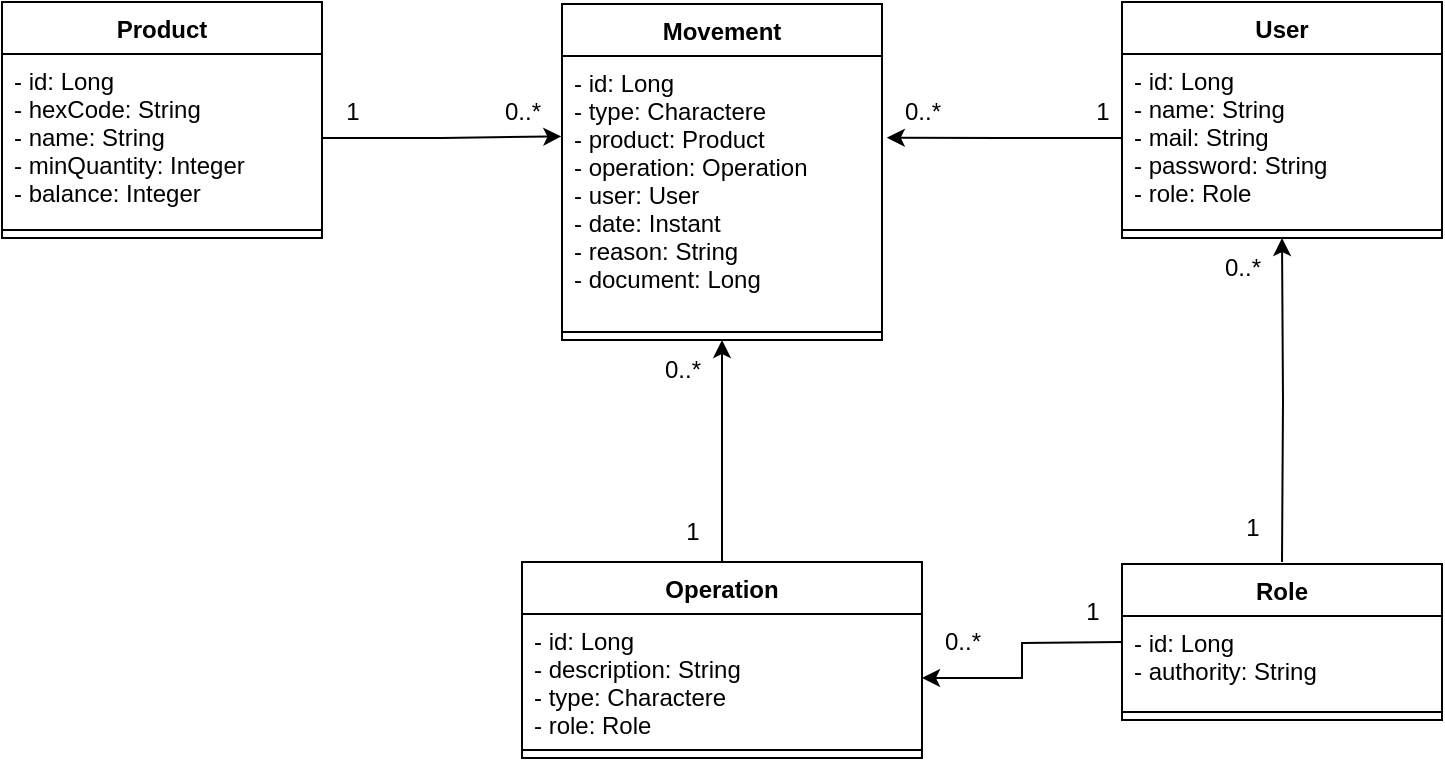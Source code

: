 <mxfile version="20.8.23" type="github">
  <diagram id="C5RBs43oDa-KdzZeNtuy" name="Page-1">
    <mxGraphModel dx="1114" dy="608" grid="1" gridSize="10" guides="1" tooltips="1" connect="1" arrows="1" fold="1" page="1" pageScale="1" pageWidth="827" pageHeight="1169" math="0" shadow="0">
      <root>
        <mxCell id="WIyWlLk6GJQsqaUBKTNV-0" />
        <mxCell id="WIyWlLk6GJQsqaUBKTNV-1" parent="WIyWlLk6GJQsqaUBKTNV-0" />
        <mxCell id="F3ugZ3KYfuXhbwg9h4op-0" value="Product" style="swimlane;fontStyle=1;align=center;verticalAlign=top;childLayout=stackLayout;horizontal=1;startSize=26;horizontalStack=0;resizeParent=1;resizeParentMax=0;resizeLast=0;collapsible=1;marginBottom=0;" parent="WIyWlLk6GJQsqaUBKTNV-1" vertex="1">
          <mxGeometry x="40" y="200" width="160" height="118" as="geometry" />
        </mxCell>
        <mxCell id="F3ugZ3KYfuXhbwg9h4op-1" value="- id: Long&#xa;- hexCode: String&#xa;- name: String&#xa;- minQuantity: Integer&#xa;- balance: Integer" style="text;strokeColor=none;fillColor=none;align=left;verticalAlign=top;spacingLeft=4;spacingRight=4;overflow=hidden;rotatable=0;points=[[0,0.5],[1,0.5]];portConstraint=eastwest;" parent="F3ugZ3KYfuXhbwg9h4op-0" vertex="1">
          <mxGeometry y="26" width="160" height="84" as="geometry" />
        </mxCell>
        <mxCell id="F3ugZ3KYfuXhbwg9h4op-2" value="" style="line;strokeWidth=1;fillColor=none;align=left;verticalAlign=middle;spacingTop=-1;spacingLeft=3;spacingRight=3;rotatable=0;labelPosition=right;points=[];portConstraint=eastwest;strokeColor=inherit;" parent="F3ugZ3KYfuXhbwg9h4op-0" vertex="1">
          <mxGeometry y="110" width="160" height="8" as="geometry" />
        </mxCell>
        <mxCell id="F3ugZ3KYfuXhbwg9h4op-12" value="User" style="swimlane;fontStyle=1;align=center;verticalAlign=top;childLayout=stackLayout;horizontal=1;startSize=26;horizontalStack=0;resizeParent=1;resizeParentMax=0;resizeLast=0;collapsible=1;marginBottom=0;" parent="WIyWlLk6GJQsqaUBKTNV-1" vertex="1">
          <mxGeometry x="600" y="200" width="160" height="118" as="geometry" />
        </mxCell>
        <mxCell id="F3ugZ3KYfuXhbwg9h4op-13" value="- id: Long&#xa;- name: String&#xa;- mail: String&#xa;- password: String&#xa;- role: Role" style="text;strokeColor=none;fillColor=none;align=left;verticalAlign=top;spacingLeft=4;spacingRight=4;overflow=hidden;rotatable=0;points=[[0,0.5],[1,0.5]];portConstraint=eastwest;" parent="F3ugZ3KYfuXhbwg9h4op-12" vertex="1">
          <mxGeometry y="26" width="160" height="84" as="geometry" />
        </mxCell>
        <mxCell id="F3ugZ3KYfuXhbwg9h4op-14" value="" style="line;strokeWidth=1;fillColor=none;align=left;verticalAlign=middle;spacingTop=-1;spacingLeft=3;spacingRight=3;rotatable=0;labelPosition=right;points=[];portConstraint=eastwest;strokeColor=inherit;" parent="F3ugZ3KYfuXhbwg9h4op-12" vertex="1">
          <mxGeometry y="110" width="160" height="8" as="geometry" />
        </mxCell>
        <mxCell id="F3ugZ3KYfuXhbwg9h4op-36" style="edgeStyle=orthogonalEdgeStyle;rounded=0;orthogonalLoop=1;jettySize=auto;html=1;entryX=0.5;entryY=1;entryDx=0;entryDy=0;" parent="WIyWlLk6GJQsqaUBKTNV-1" target="F3ugZ3KYfuXhbwg9h4op-12" edge="1">
          <mxGeometry relative="1" as="geometry">
            <mxPoint x="680" y="480" as="sourcePoint" />
          </mxGeometry>
        </mxCell>
        <mxCell id="7ZenHglDdgbxMfhH1gU8-8" style="edgeStyle=orthogonalEdgeStyle;rounded=0;orthogonalLoop=1;jettySize=auto;html=1;entryX=1;entryY=0.5;entryDx=0;entryDy=0;" parent="WIyWlLk6GJQsqaUBKTNV-1" target="7ZenHglDdgbxMfhH1gU8-5" edge="1">
          <mxGeometry relative="1" as="geometry">
            <mxPoint x="600" y="520" as="sourcePoint" />
          </mxGeometry>
        </mxCell>
        <mxCell id="F3ugZ3KYfuXhbwg9h4op-27" value="Movement" style="swimlane;fontStyle=1;align=center;verticalAlign=top;childLayout=stackLayout;horizontal=1;startSize=26;horizontalStack=0;resizeParent=1;resizeParentMax=0;resizeLast=0;collapsible=1;marginBottom=0;" parent="WIyWlLk6GJQsqaUBKTNV-1" vertex="1">
          <mxGeometry x="320" y="201" width="160" height="168" as="geometry" />
        </mxCell>
        <mxCell id="F3ugZ3KYfuXhbwg9h4op-28" value="- id: Long&#xa;- type: Charactere&#xa;- product: Product&#xa;- operation: Operation&#xa;- user: User&#xa;- date: Instant&#xa;- reason: String&#xa;- document: Long" style="text;strokeColor=none;fillColor=none;align=left;verticalAlign=top;spacingLeft=4;spacingRight=4;overflow=hidden;rotatable=0;points=[[0,0.5],[1,0.5]];portConstraint=eastwest;" parent="F3ugZ3KYfuXhbwg9h4op-27" vertex="1">
          <mxGeometry y="26" width="160" height="134" as="geometry" />
        </mxCell>
        <mxCell id="F3ugZ3KYfuXhbwg9h4op-29" value="" style="line;strokeWidth=1;fillColor=none;align=left;verticalAlign=middle;spacingTop=-1;spacingLeft=3;spacingRight=3;rotatable=0;labelPosition=right;points=[];portConstraint=eastwest;strokeColor=inherit;" parent="F3ugZ3KYfuXhbwg9h4op-27" vertex="1">
          <mxGeometry y="160" width="160" height="8" as="geometry" />
        </mxCell>
        <mxCell id="F3ugZ3KYfuXhbwg9h4op-33" style="edgeStyle=orthogonalEdgeStyle;rounded=0;orthogonalLoop=1;jettySize=auto;html=1;entryX=-0.002;entryY=0.3;entryDx=0;entryDy=0;entryPerimeter=0;" parent="WIyWlLk6GJQsqaUBKTNV-1" source="F3ugZ3KYfuXhbwg9h4op-1" target="F3ugZ3KYfuXhbwg9h4op-28" edge="1">
          <mxGeometry relative="1" as="geometry" />
        </mxCell>
        <mxCell id="F3ugZ3KYfuXhbwg9h4op-37" value="1" style="text;html=1;align=center;verticalAlign=middle;resizable=0;points=[];autosize=1;strokeColor=none;fillColor=none;" parent="WIyWlLk6GJQsqaUBKTNV-1" vertex="1">
          <mxGeometry x="200" y="240" width="30" height="30" as="geometry" />
        </mxCell>
        <mxCell id="F3ugZ3KYfuXhbwg9h4op-38" value="0..*" style="text;html=1;align=center;verticalAlign=middle;resizable=0;points=[];autosize=1;strokeColor=none;fillColor=none;" parent="WIyWlLk6GJQsqaUBKTNV-1" vertex="1">
          <mxGeometry x="280" y="240" width="40" height="30" as="geometry" />
        </mxCell>
        <mxCell id="F3ugZ3KYfuXhbwg9h4op-43" value="1" style="text;html=1;align=center;verticalAlign=middle;resizable=0;points=[];autosize=1;strokeColor=none;fillColor=none;" parent="WIyWlLk6GJQsqaUBKTNV-1" vertex="1">
          <mxGeometry x="575" y="240" width="30" height="30" as="geometry" />
        </mxCell>
        <mxCell id="F3ugZ3KYfuXhbwg9h4op-44" value="0..*" style="text;html=1;align=center;verticalAlign=middle;resizable=0;points=[];autosize=1;strokeColor=none;fillColor=none;" parent="WIyWlLk6GJQsqaUBKTNV-1" vertex="1">
          <mxGeometry x="480" y="240" width="40" height="30" as="geometry" />
        </mxCell>
        <mxCell id="F3ugZ3KYfuXhbwg9h4op-45" value="1" style="text;html=1;align=center;verticalAlign=middle;resizable=0;points=[];autosize=1;strokeColor=none;fillColor=none;" parent="WIyWlLk6GJQsqaUBKTNV-1" vertex="1">
          <mxGeometry x="650" y="448" width="30" height="30" as="geometry" />
        </mxCell>
        <mxCell id="F3ugZ3KYfuXhbwg9h4op-46" value="0..*" style="text;html=1;align=center;verticalAlign=middle;resizable=0;points=[];autosize=1;strokeColor=none;fillColor=none;" parent="WIyWlLk6GJQsqaUBKTNV-1" vertex="1">
          <mxGeometry x="640" y="318" width="40" height="30" as="geometry" />
        </mxCell>
        <mxCell id="F3ugZ3KYfuXhbwg9h4op-35" style="edgeStyle=orthogonalEdgeStyle;rounded=0;orthogonalLoop=1;jettySize=auto;html=1;entryX=1.015;entryY=0.305;entryDx=0;entryDy=0;entryPerimeter=0;" parent="WIyWlLk6GJQsqaUBKTNV-1" source="F3ugZ3KYfuXhbwg9h4op-13" target="F3ugZ3KYfuXhbwg9h4op-28" edge="1">
          <mxGeometry relative="1" as="geometry">
            <mxPoint x="440" y="380" as="targetPoint" />
          </mxGeometry>
        </mxCell>
        <mxCell id="7ZenHglDdgbxMfhH1gU8-14" style="edgeStyle=orthogonalEdgeStyle;rounded=0;orthogonalLoop=1;jettySize=auto;html=1;entryX=0.5;entryY=1;entryDx=0;entryDy=0;" parent="WIyWlLk6GJQsqaUBKTNV-1" source="7ZenHglDdgbxMfhH1gU8-4" target="F3ugZ3KYfuXhbwg9h4op-27" edge="1">
          <mxGeometry relative="1" as="geometry" />
        </mxCell>
        <mxCell id="7ZenHglDdgbxMfhH1gU8-4" value="Operation" style="swimlane;fontStyle=1;align=center;verticalAlign=top;childLayout=stackLayout;horizontal=1;startSize=26;horizontalStack=0;resizeParent=1;resizeParentMax=0;resizeLast=0;collapsible=1;marginBottom=0;" parent="WIyWlLk6GJQsqaUBKTNV-1" vertex="1">
          <mxGeometry x="300" y="480" width="200" height="98" as="geometry" />
        </mxCell>
        <mxCell id="7ZenHglDdgbxMfhH1gU8-5" value="- id: Long&#xa;- description: String&#xa;- type: Charactere&#xa;- role: Role" style="text;strokeColor=none;fillColor=none;align=left;verticalAlign=top;spacingLeft=4;spacingRight=4;overflow=hidden;rotatable=0;points=[[0,0.5],[1,0.5]];portConstraint=eastwest;" parent="7ZenHglDdgbxMfhH1gU8-4" vertex="1">
          <mxGeometry y="26" width="200" height="64" as="geometry" />
        </mxCell>
        <mxCell id="7ZenHglDdgbxMfhH1gU8-6" value="" style="line;strokeWidth=1;fillColor=none;align=left;verticalAlign=middle;spacingTop=-1;spacingLeft=3;spacingRight=3;rotatable=0;labelPosition=right;points=[];portConstraint=eastwest;strokeColor=inherit;" parent="7ZenHglDdgbxMfhH1gU8-4" vertex="1">
          <mxGeometry y="90" width="200" height="8" as="geometry" />
        </mxCell>
        <mxCell id="7ZenHglDdgbxMfhH1gU8-10" value="1" style="text;html=1;align=center;verticalAlign=middle;resizable=0;points=[];autosize=1;strokeColor=none;fillColor=none;" parent="WIyWlLk6GJQsqaUBKTNV-1" vertex="1">
          <mxGeometry x="570" y="490" width="30" height="30" as="geometry" />
        </mxCell>
        <mxCell id="7ZenHglDdgbxMfhH1gU8-11" value="0..*" style="text;html=1;align=center;verticalAlign=middle;resizable=0;points=[];autosize=1;strokeColor=none;fillColor=none;" parent="WIyWlLk6GJQsqaUBKTNV-1" vertex="1">
          <mxGeometry x="500" y="505" width="40" height="30" as="geometry" />
        </mxCell>
        <mxCell id="7ZenHglDdgbxMfhH1gU8-15" value="1" style="text;html=1;align=center;verticalAlign=middle;resizable=0;points=[];autosize=1;strokeColor=none;fillColor=none;" parent="WIyWlLk6GJQsqaUBKTNV-1" vertex="1">
          <mxGeometry x="370" y="450" width="30" height="30" as="geometry" />
        </mxCell>
        <mxCell id="7ZenHglDdgbxMfhH1gU8-16" value="0..*" style="text;html=1;align=center;verticalAlign=middle;resizable=0;points=[];autosize=1;strokeColor=none;fillColor=none;" parent="WIyWlLk6GJQsqaUBKTNV-1" vertex="1">
          <mxGeometry x="360" y="369" width="40" height="30" as="geometry" />
        </mxCell>
        <mxCell id="y4f5WVUvAPjchfmRNwmd-0" value="Role" style="swimlane;fontStyle=1;align=center;verticalAlign=top;childLayout=stackLayout;horizontal=1;startSize=26;horizontalStack=0;resizeParent=1;resizeParentMax=0;resizeLast=0;collapsible=1;marginBottom=0;" vertex="1" parent="WIyWlLk6GJQsqaUBKTNV-1">
          <mxGeometry x="600" y="481" width="160" height="78" as="geometry" />
        </mxCell>
        <mxCell id="y4f5WVUvAPjchfmRNwmd-1" value="- id: Long&#xa;- authority: String" style="text;strokeColor=none;fillColor=none;align=left;verticalAlign=top;spacingLeft=4;spacingRight=4;overflow=hidden;rotatable=0;points=[[0,0.5],[1,0.5]];portConstraint=eastwest;" vertex="1" parent="y4f5WVUvAPjchfmRNwmd-0">
          <mxGeometry y="26" width="160" height="44" as="geometry" />
        </mxCell>
        <mxCell id="y4f5WVUvAPjchfmRNwmd-2" value="" style="line;strokeWidth=1;fillColor=none;align=left;verticalAlign=middle;spacingTop=-1;spacingLeft=3;spacingRight=3;rotatable=0;labelPosition=right;points=[];portConstraint=eastwest;strokeColor=inherit;" vertex="1" parent="y4f5WVUvAPjchfmRNwmd-0">
          <mxGeometry y="70" width="160" height="8" as="geometry" />
        </mxCell>
      </root>
    </mxGraphModel>
  </diagram>
</mxfile>
